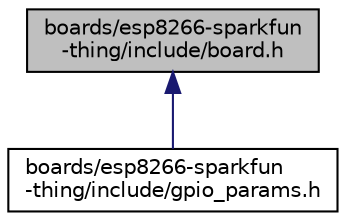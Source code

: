 digraph "boards/esp8266-sparkfun-thing/include/board.h"
{
 // LATEX_PDF_SIZE
  edge [fontname="Helvetica",fontsize="10",labelfontname="Helvetica",labelfontsize="10"];
  node [fontname="Helvetica",fontsize="10",shape=record];
  Node1 [label="boards/esp8266-sparkfun\l-thing/include/board.h",height=0.2,width=0.4,color="black", fillcolor="grey75", style="filled", fontcolor="black",tooltip="Board specific definitions for SparkFun ESP8266 Thing boards."];
  Node1 -> Node2 [dir="back",color="midnightblue",fontsize="10",style="solid",fontname="Helvetica"];
  Node2 [label="boards/esp8266-sparkfun\l-thing/include/gpio_params.h",height=0.2,width=0.4,color="black", fillcolor="white", style="filled",URL="$esp8266-sparkfun-thing_2include_2gpio__params_8h.html",tooltip="Board specific configuration of direct mapped GPIOs."];
}
